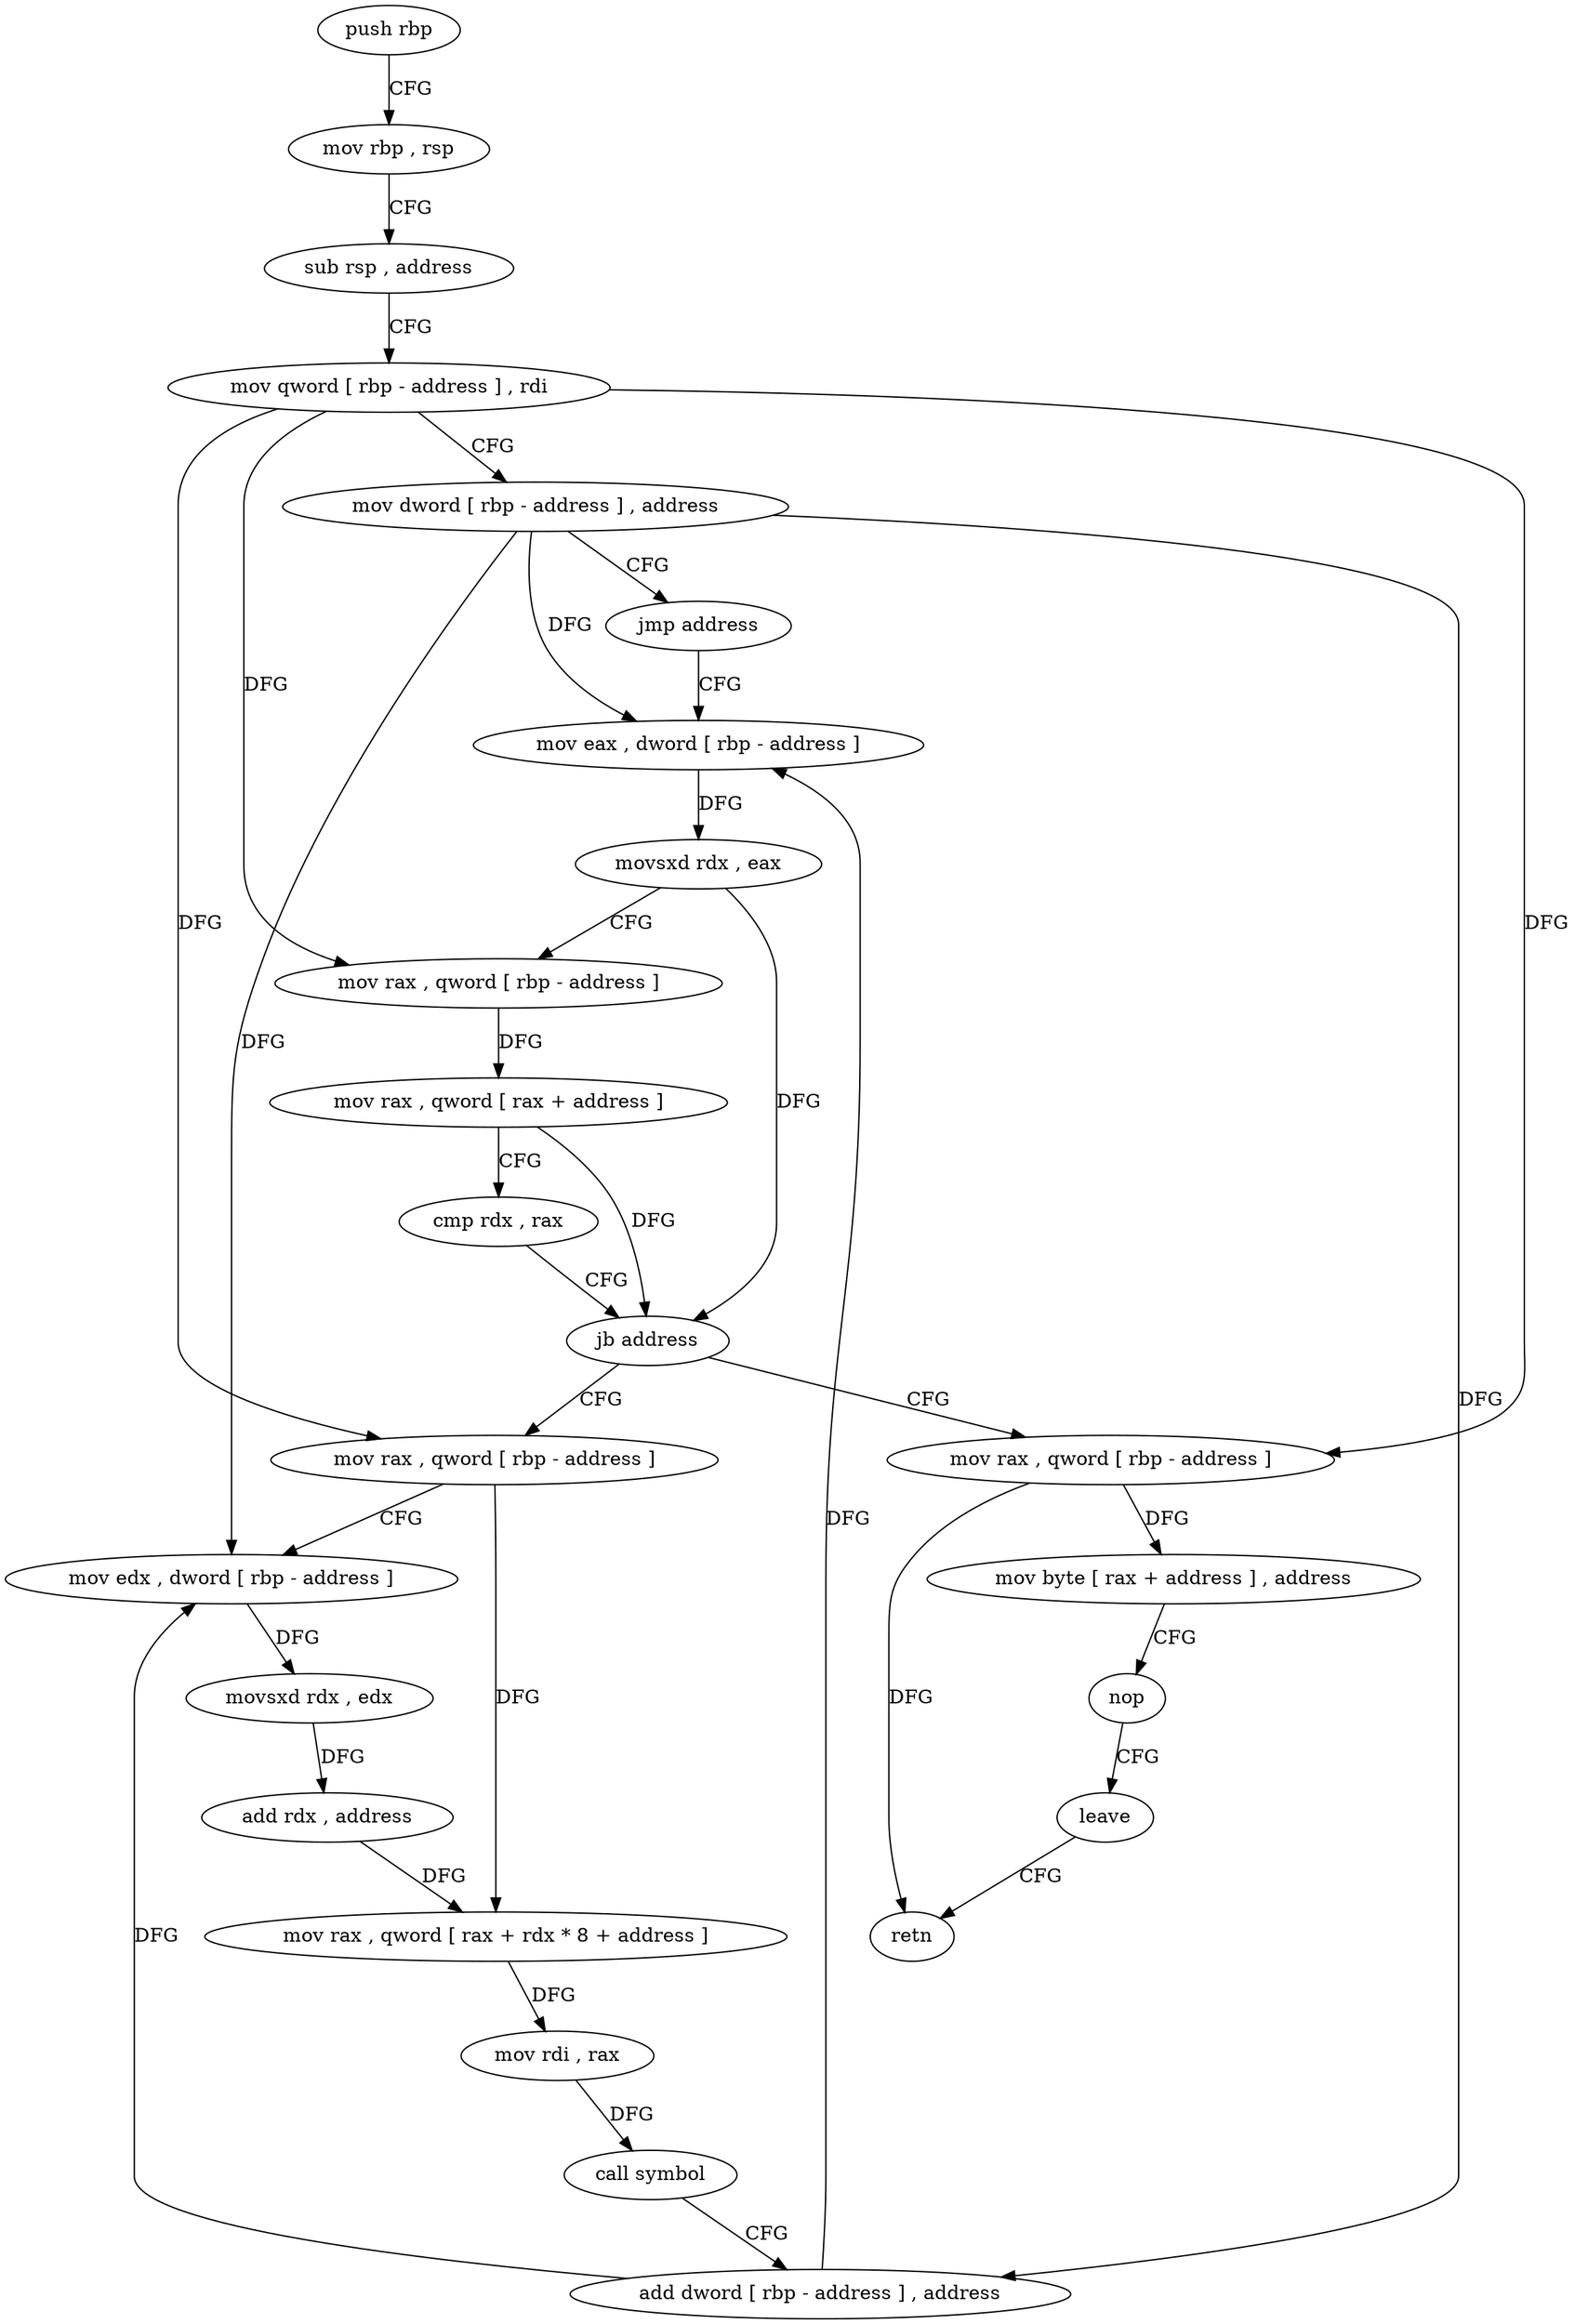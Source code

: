 digraph "func" {
"139651" [label = "push rbp" ]
"139652" [label = "mov rbp , rsp" ]
"139655" [label = "sub rsp , address" ]
"139659" [label = "mov qword [ rbp - address ] , rdi" ]
"139663" [label = "mov dword [ rbp - address ] , address" ]
"139670" [label = "jmp address" ]
"139703" [label = "mov eax , dword [ rbp - address ]" ]
"139706" [label = "movsxd rdx , eax" ]
"139709" [label = "mov rax , qword [ rbp - address ]" ]
"139713" [label = "mov rax , qword [ rax + address ]" ]
"139717" [label = "cmp rdx , rax" ]
"139720" [label = "jb address" ]
"139672" [label = "mov rax , qword [ rbp - address ]" ]
"139722" [label = "mov rax , qword [ rbp - address ]" ]
"139676" [label = "mov edx , dword [ rbp - address ]" ]
"139679" [label = "movsxd rdx , edx" ]
"139682" [label = "add rdx , address" ]
"139686" [label = "mov rax , qword [ rax + rdx * 8 + address ]" ]
"139691" [label = "mov rdi , rax" ]
"139694" [label = "call symbol" ]
"139699" [label = "add dword [ rbp - address ] , address" ]
"139726" [label = "mov byte [ rax + address ] , address" ]
"139730" [label = "nop" ]
"139731" [label = "leave" ]
"139732" [label = "retn" ]
"139651" -> "139652" [ label = "CFG" ]
"139652" -> "139655" [ label = "CFG" ]
"139655" -> "139659" [ label = "CFG" ]
"139659" -> "139663" [ label = "CFG" ]
"139659" -> "139709" [ label = "DFG" ]
"139659" -> "139672" [ label = "DFG" ]
"139659" -> "139722" [ label = "DFG" ]
"139663" -> "139670" [ label = "CFG" ]
"139663" -> "139703" [ label = "DFG" ]
"139663" -> "139676" [ label = "DFG" ]
"139663" -> "139699" [ label = "DFG" ]
"139670" -> "139703" [ label = "CFG" ]
"139703" -> "139706" [ label = "DFG" ]
"139706" -> "139709" [ label = "CFG" ]
"139706" -> "139720" [ label = "DFG" ]
"139709" -> "139713" [ label = "DFG" ]
"139713" -> "139717" [ label = "CFG" ]
"139713" -> "139720" [ label = "DFG" ]
"139717" -> "139720" [ label = "CFG" ]
"139720" -> "139672" [ label = "CFG" ]
"139720" -> "139722" [ label = "CFG" ]
"139672" -> "139676" [ label = "CFG" ]
"139672" -> "139686" [ label = "DFG" ]
"139722" -> "139726" [ label = "DFG" ]
"139722" -> "139732" [ label = "DFG" ]
"139676" -> "139679" [ label = "DFG" ]
"139679" -> "139682" [ label = "DFG" ]
"139682" -> "139686" [ label = "DFG" ]
"139686" -> "139691" [ label = "DFG" ]
"139691" -> "139694" [ label = "DFG" ]
"139694" -> "139699" [ label = "CFG" ]
"139699" -> "139703" [ label = "DFG" ]
"139699" -> "139676" [ label = "DFG" ]
"139726" -> "139730" [ label = "CFG" ]
"139730" -> "139731" [ label = "CFG" ]
"139731" -> "139732" [ label = "CFG" ]
}
